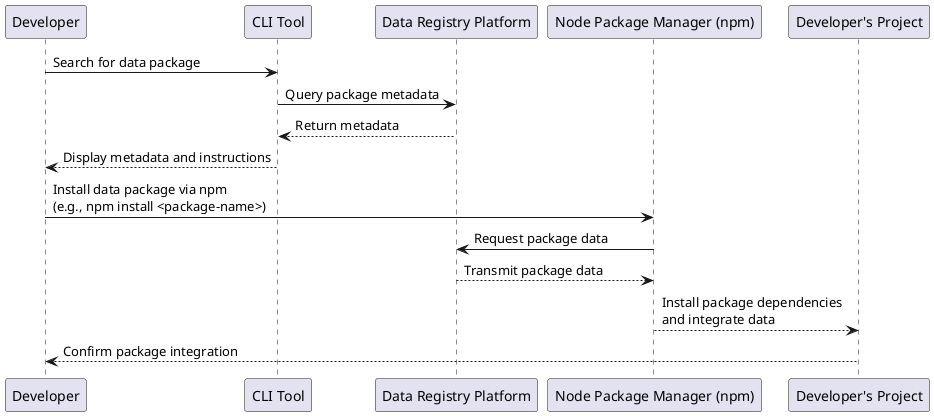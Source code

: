 @startuml
participant Developer as dev
participant "CLI Tool" as cli
participant "Data Registry Platform" as platform
participant "Node Package Manager (npm)" as npm
participant "Developer's Project" as project

dev -> cli : Search for data package
cli -> platform : Query package metadata
platform --> cli : Return metadata
cli --> dev : Display metadata and instructions
dev -> npm : Install data package via npm\n(e.g., npm install <package-name>)
npm -> platform : Request package data
platform --> npm : Transmit package data
npm --> project : Install package dependencies\nand integrate data
project --> dev : Confirm package integration
@enduml